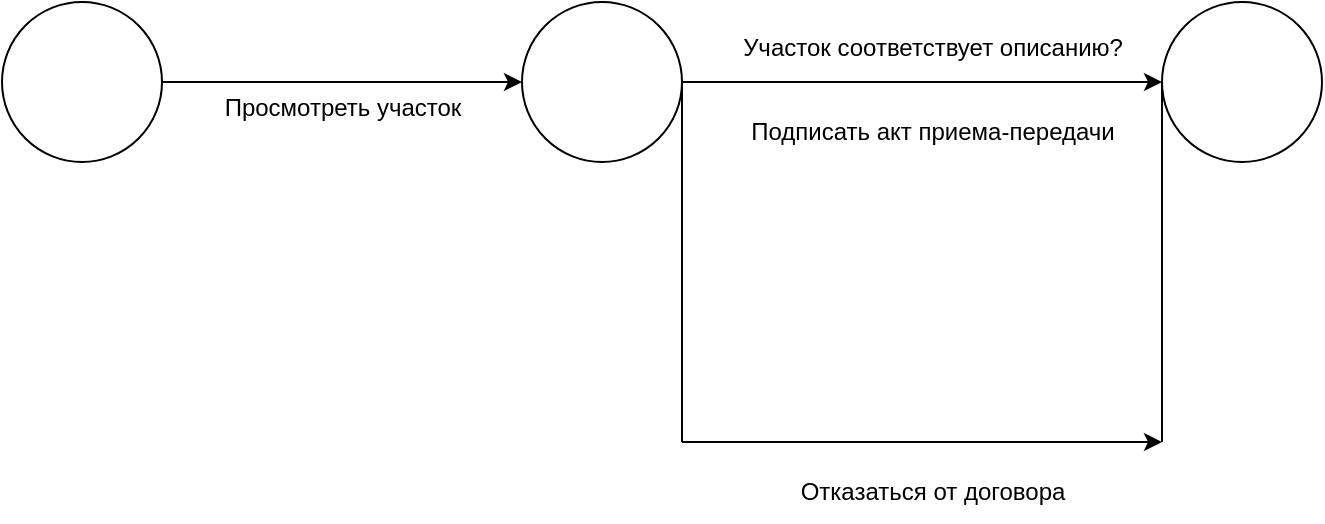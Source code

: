 <mxfile version="27.0.4">
  <diagram name="Страница — 1" id="ttGCz45jNhdOD8kWMC3u">
    <mxGraphModel dx="721" dy="1195" grid="1" gridSize="10" guides="1" tooltips="1" connect="1" arrows="1" fold="1" page="1" pageScale="1" pageWidth="827" pageHeight="1169" math="0" shadow="0">
      <root>
        <mxCell id="0" />
        <mxCell id="1" parent="0" />
        <mxCell id="axz_HreDgibZvre-6mYG-4" style="edgeStyle=orthogonalEdgeStyle;rounded=0;orthogonalLoop=1;jettySize=auto;html=1;entryX=0;entryY=0.5;entryDx=0;entryDy=0;" edge="1" parent="1" source="axz_HreDgibZvre-6mYG-1" target="axz_HreDgibZvre-6mYG-2">
          <mxGeometry relative="1" as="geometry" />
        </mxCell>
        <mxCell id="axz_HreDgibZvre-6mYG-1" value="" style="ellipse;whiteSpace=wrap;html=1;aspect=fixed;" vertex="1" parent="1">
          <mxGeometry x="120" y="370" width="80" height="80" as="geometry" />
        </mxCell>
        <mxCell id="axz_HreDgibZvre-6mYG-6" style="edgeStyle=orthogonalEdgeStyle;rounded=0;orthogonalLoop=1;jettySize=auto;html=1;entryX=0;entryY=0.5;entryDx=0;entryDy=0;" edge="1" parent="1" source="axz_HreDgibZvre-6mYG-2" target="axz_HreDgibZvre-6mYG-3">
          <mxGeometry relative="1" as="geometry" />
        </mxCell>
        <mxCell id="axz_HreDgibZvre-6mYG-2" value="" style="ellipse;whiteSpace=wrap;html=1;aspect=fixed;" vertex="1" parent="1">
          <mxGeometry x="380" y="370" width="80" height="80" as="geometry" />
        </mxCell>
        <mxCell id="axz_HreDgibZvre-6mYG-3" value="" style="ellipse;whiteSpace=wrap;html=1;aspect=fixed;" vertex="1" parent="1">
          <mxGeometry x="700" y="370" width="80" height="80" as="geometry" />
        </mxCell>
        <mxCell id="axz_HreDgibZvre-6mYG-5" value="Просмотреть участок" style="text;html=1;align=center;verticalAlign=middle;resizable=0;points=[];autosize=1;strokeColor=none;fillColor=none;" vertex="1" parent="1">
          <mxGeometry x="220" y="408" width="140" height="30" as="geometry" />
        </mxCell>
        <mxCell id="axz_HreDgibZvre-6mYG-7" value="Участок соответствует описанию?" style="text;html=1;align=center;verticalAlign=middle;resizable=0;points=[];autosize=1;strokeColor=none;fillColor=none;" vertex="1" parent="1">
          <mxGeometry x="480" y="378" width="210" height="30" as="geometry" />
        </mxCell>
        <mxCell id="axz_HreDgibZvre-6mYG-8" value="Подписать акт приема-передачи" style="text;html=1;align=center;verticalAlign=middle;resizable=0;points=[];autosize=1;strokeColor=none;fillColor=none;" vertex="1" parent="1">
          <mxGeometry x="480" y="420" width="210" height="30" as="geometry" />
        </mxCell>
        <mxCell id="axz_HreDgibZvre-6mYG-9" value="" style="endArrow=none;html=1;rounded=0;entryX=1;entryY=0.5;entryDx=0;entryDy=0;" edge="1" parent="1" target="axz_HreDgibZvre-6mYG-2">
          <mxGeometry width="50" height="50" relative="1" as="geometry">
            <mxPoint x="460" y="590" as="sourcePoint" />
            <mxPoint x="490" y="550" as="targetPoint" />
          </mxGeometry>
        </mxCell>
        <mxCell id="axz_HreDgibZvre-6mYG-10" value="" style="endArrow=classic;html=1;rounded=0;" edge="1" parent="1">
          <mxGeometry width="50" height="50" relative="1" as="geometry">
            <mxPoint x="460" y="590" as="sourcePoint" />
            <mxPoint x="700" y="590" as="targetPoint" />
          </mxGeometry>
        </mxCell>
        <mxCell id="axz_HreDgibZvre-6mYG-11" value="" style="endArrow=none;html=1;rounded=0;entryX=0;entryY=0.5;entryDx=0;entryDy=0;" edge="1" parent="1" target="axz_HreDgibZvre-6mYG-3">
          <mxGeometry width="50" height="50" relative="1" as="geometry">
            <mxPoint x="700" y="590" as="sourcePoint" />
            <mxPoint x="700" y="450" as="targetPoint" />
          </mxGeometry>
        </mxCell>
        <mxCell id="axz_HreDgibZvre-6mYG-12" value="Отказаться от договора" style="text;html=1;align=center;verticalAlign=middle;resizable=0;points=[];autosize=1;strokeColor=none;fillColor=none;" vertex="1" parent="1">
          <mxGeometry x="505" y="600" width="160" height="30" as="geometry" />
        </mxCell>
      </root>
    </mxGraphModel>
  </diagram>
</mxfile>
